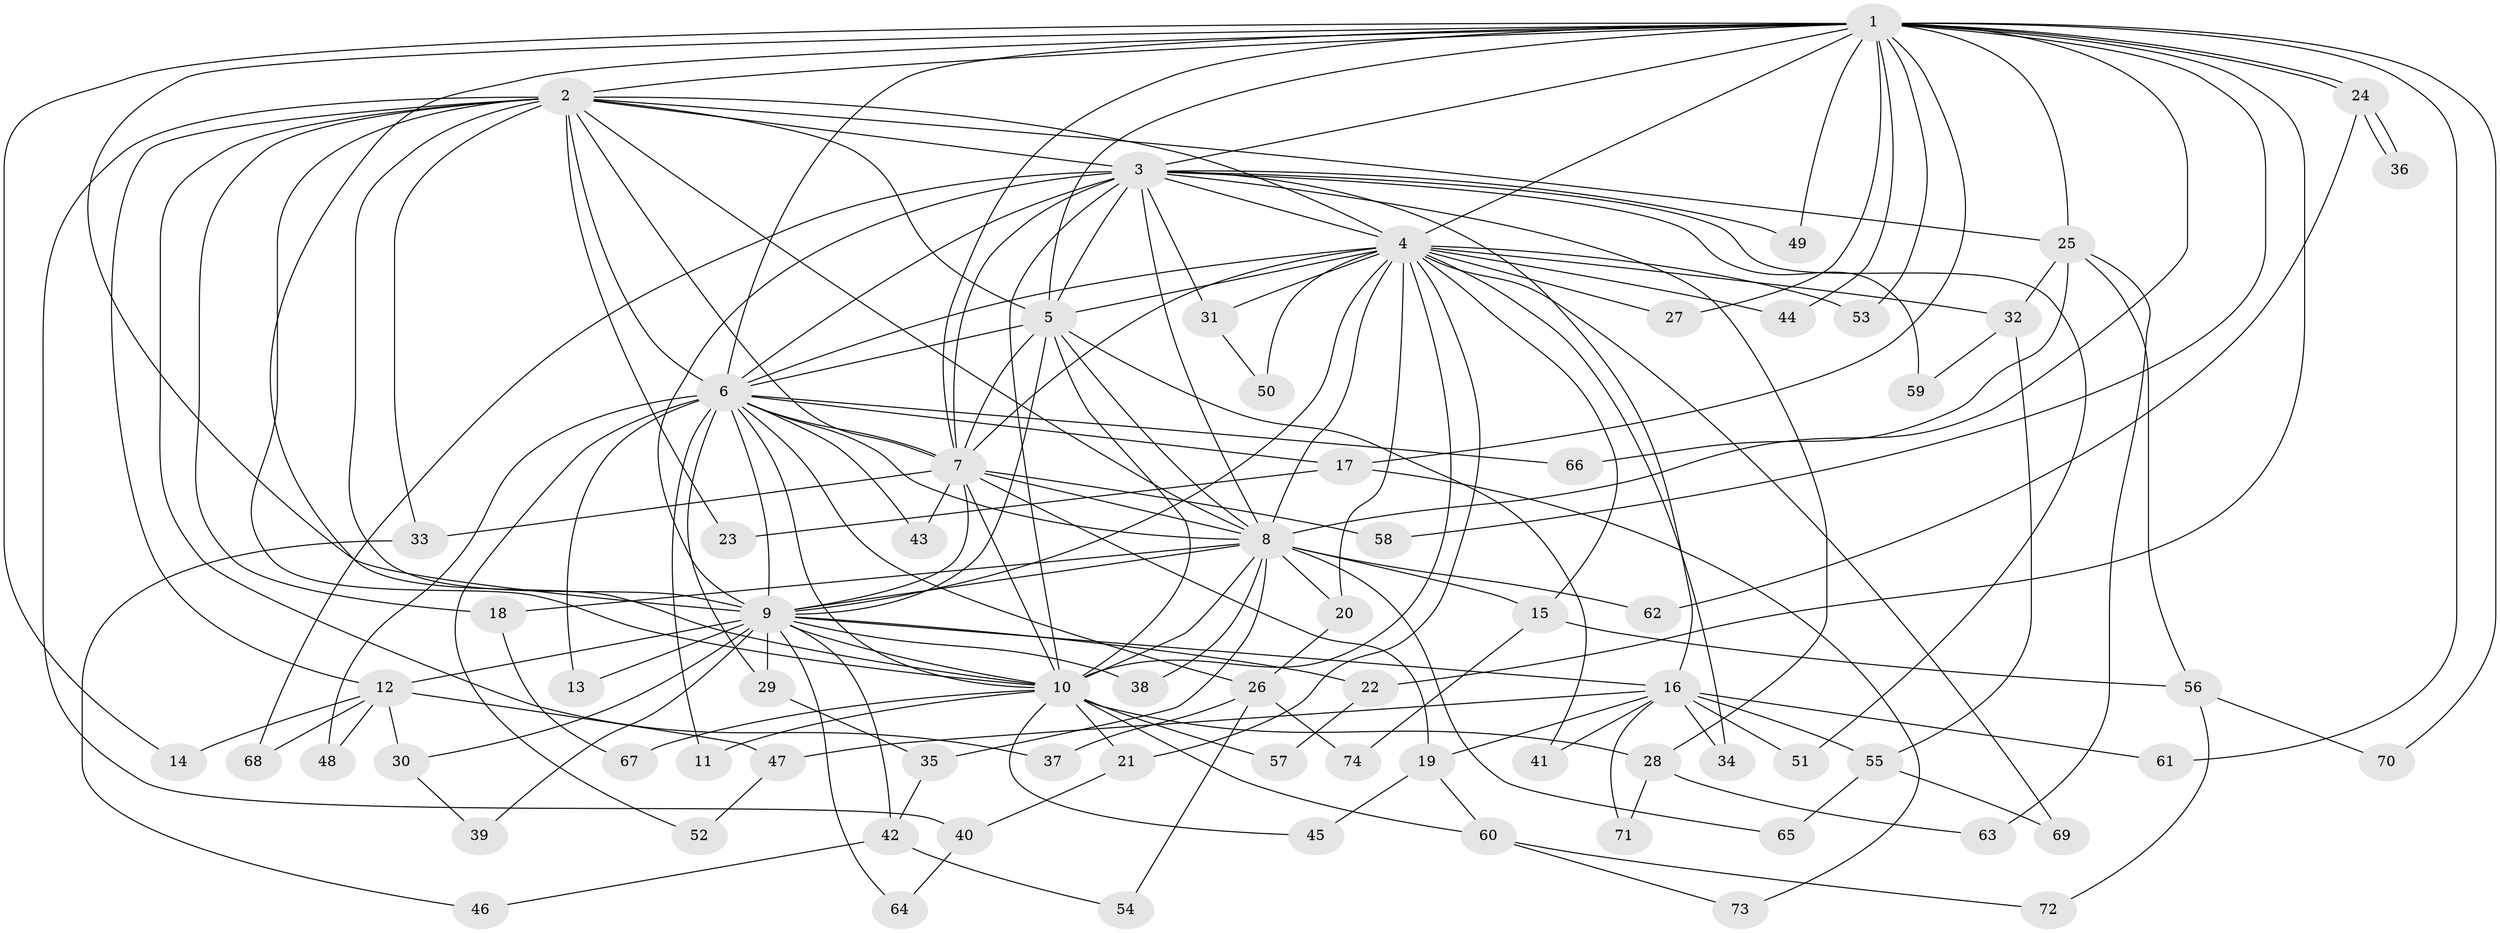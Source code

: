 // coarse degree distribution, {22: 0.018518518518518517, 16: 0.037037037037037035, 18: 0.05555555555555555, 10: 0.037037037037037035, 17: 0.037037037037037035, 13: 0.018518518518518517, 2: 0.46296296296296297, 7: 0.018518518518518517, 4: 0.07407407407407407, 3: 0.14814814814814814, 5: 0.07407407407407407, 6: 0.018518518518518517}
// Generated by graph-tools (version 1.1) at 2025/51/02/27/25 19:51:42]
// undirected, 74 vertices, 173 edges
graph export_dot {
graph [start="1"]
  node [color=gray90,style=filled];
  1;
  2;
  3;
  4;
  5;
  6;
  7;
  8;
  9;
  10;
  11;
  12;
  13;
  14;
  15;
  16;
  17;
  18;
  19;
  20;
  21;
  22;
  23;
  24;
  25;
  26;
  27;
  28;
  29;
  30;
  31;
  32;
  33;
  34;
  35;
  36;
  37;
  38;
  39;
  40;
  41;
  42;
  43;
  44;
  45;
  46;
  47;
  48;
  49;
  50;
  51;
  52;
  53;
  54;
  55;
  56;
  57;
  58;
  59;
  60;
  61;
  62;
  63;
  64;
  65;
  66;
  67;
  68;
  69;
  70;
  71;
  72;
  73;
  74;
  1 -- 2;
  1 -- 3;
  1 -- 4;
  1 -- 5;
  1 -- 6;
  1 -- 7;
  1 -- 8;
  1 -- 9;
  1 -- 10;
  1 -- 14;
  1 -- 17;
  1 -- 22;
  1 -- 24;
  1 -- 24;
  1 -- 25;
  1 -- 27;
  1 -- 44;
  1 -- 49;
  1 -- 53;
  1 -- 58;
  1 -- 61;
  1 -- 70;
  2 -- 3;
  2 -- 4;
  2 -- 5;
  2 -- 6;
  2 -- 7;
  2 -- 8;
  2 -- 9;
  2 -- 10;
  2 -- 12;
  2 -- 18;
  2 -- 23;
  2 -- 25;
  2 -- 33;
  2 -- 37;
  2 -- 40;
  3 -- 4;
  3 -- 5;
  3 -- 6;
  3 -- 7;
  3 -- 8;
  3 -- 9;
  3 -- 10;
  3 -- 16;
  3 -- 28;
  3 -- 31;
  3 -- 49;
  3 -- 51;
  3 -- 59;
  3 -- 68;
  4 -- 5;
  4 -- 6;
  4 -- 7;
  4 -- 8;
  4 -- 9;
  4 -- 10;
  4 -- 15;
  4 -- 20;
  4 -- 21;
  4 -- 27;
  4 -- 31;
  4 -- 32;
  4 -- 34;
  4 -- 44;
  4 -- 50;
  4 -- 53;
  4 -- 69;
  5 -- 6;
  5 -- 7;
  5 -- 8;
  5 -- 9;
  5 -- 10;
  5 -- 41;
  6 -- 7;
  6 -- 8;
  6 -- 9;
  6 -- 10;
  6 -- 11;
  6 -- 13;
  6 -- 17;
  6 -- 26;
  6 -- 29;
  6 -- 43;
  6 -- 48;
  6 -- 52;
  6 -- 66;
  7 -- 8;
  7 -- 9;
  7 -- 10;
  7 -- 19;
  7 -- 33;
  7 -- 43;
  7 -- 58;
  8 -- 9;
  8 -- 10;
  8 -- 15;
  8 -- 18;
  8 -- 20;
  8 -- 35;
  8 -- 38;
  8 -- 62;
  8 -- 65;
  9 -- 10;
  9 -- 12;
  9 -- 13;
  9 -- 16;
  9 -- 22;
  9 -- 29;
  9 -- 30;
  9 -- 38;
  9 -- 39;
  9 -- 42;
  9 -- 64;
  10 -- 11;
  10 -- 21;
  10 -- 28;
  10 -- 45;
  10 -- 57;
  10 -- 60;
  10 -- 67;
  12 -- 14;
  12 -- 30;
  12 -- 47;
  12 -- 48;
  12 -- 68;
  15 -- 56;
  15 -- 74;
  16 -- 19;
  16 -- 34;
  16 -- 41;
  16 -- 47;
  16 -- 51;
  16 -- 55;
  16 -- 61;
  16 -- 71;
  17 -- 23;
  17 -- 73;
  18 -- 67;
  19 -- 45;
  19 -- 60;
  20 -- 26;
  21 -- 40;
  22 -- 57;
  24 -- 36;
  24 -- 36;
  24 -- 62;
  25 -- 32;
  25 -- 56;
  25 -- 63;
  25 -- 66;
  26 -- 37;
  26 -- 54;
  26 -- 74;
  28 -- 63;
  28 -- 71;
  29 -- 35;
  30 -- 39;
  31 -- 50;
  32 -- 55;
  32 -- 59;
  33 -- 46;
  35 -- 42;
  40 -- 64;
  42 -- 46;
  42 -- 54;
  47 -- 52;
  55 -- 65;
  55 -- 69;
  56 -- 70;
  56 -- 72;
  60 -- 72;
  60 -- 73;
}
